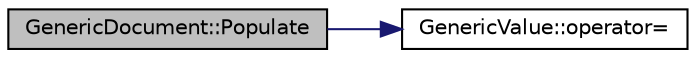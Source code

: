 digraph "GenericDocument::Populate"
{
 // LATEX_PDF_SIZE
  edge [fontname="Helvetica",fontsize="10",labelfontname="Helvetica",labelfontsize="10"];
  node [fontname="Helvetica",fontsize="10",shape=record];
  rankdir="LR";
  Node1 [label="GenericDocument::Populate",height=0.2,width=0.4,color="black", fillcolor="grey75", style="filled", fontcolor="black",tooltip="Populate this document by a generator which produces SAX events."];
  Node1 -> Node2 [color="midnightblue",fontsize="10",style="solid",fontname="Helvetica"];
  Node2 [label="GenericValue::operator=",height=0.2,width=0.4,color="black", fillcolor="white", style="filled",URL="$class_generic_value.html#a9018a40d7c52efc00daf803c51d3236c",tooltip="Assignment with move semantics."];
}
